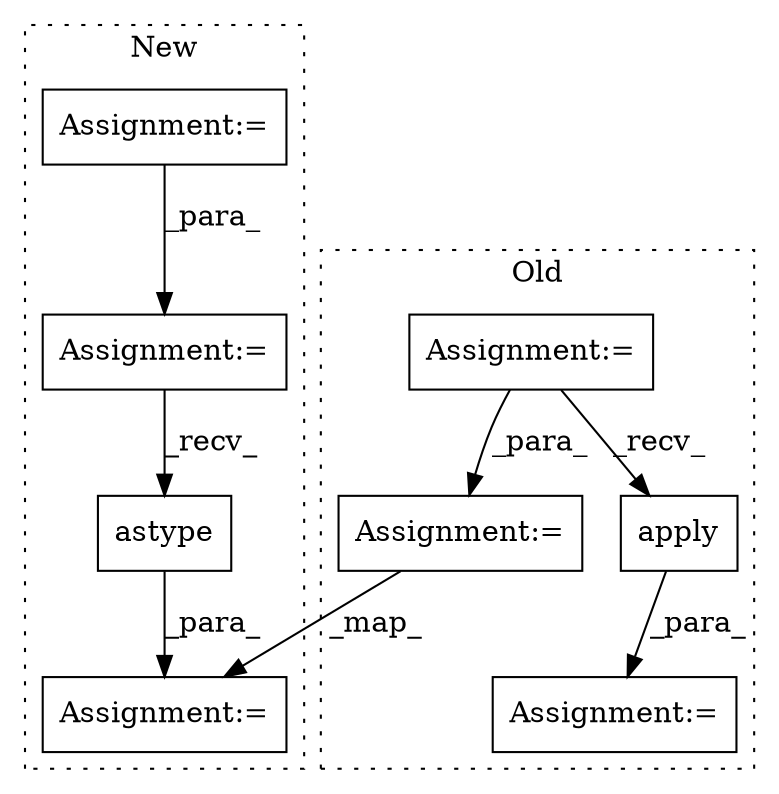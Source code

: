 digraph G {
subgraph cluster0 {
1 [label="apply" a="32" s="2022,2046" l="6,1" shape="box"];
4 [label="Assignment:=" a="7" s="1944" l="1" shape="box"];
6 [label="Assignment:=" a="7" s="1839" l="1" shape="box"];
7 [label="Assignment:=" a="7" s="1923" l="2" shape="box"];
label = "Old";
style="dotted";
}
subgraph cluster1 {
2 [label="astype" a="32" s="1747,1759" l="7,1" shape="box"];
3 [label="Assignment:=" a="7" s="889" l="1" shape="box"];
5 [label="Assignment:=" a="7" s="1611" l="1" shape="box"];
8 [label="Assignment:=" a="7" s="1730" l="1" shape="box"];
label = "New";
style="dotted";
}
1 -> 4 [label="_para_"];
2 -> 8 [label="_para_"];
3 -> 5 [label="_para_"];
5 -> 2 [label="_recv_"];
6 -> 7 [label="_para_"];
6 -> 1 [label="_recv_"];
7 -> 8 [label="_map_"];
}
